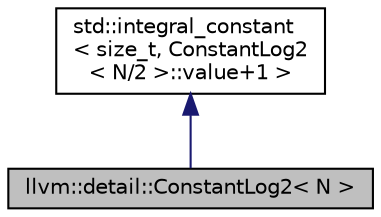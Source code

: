 digraph "llvm::detail::ConstantLog2&lt; N &gt;"
{
 // LATEX_PDF_SIZE
  bgcolor="transparent";
  edge [fontname="Helvetica",fontsize="10",labelfontname="Helvetica",labelfontsize="10"];
  node [fontname="Helvetica",fontsize="10",shape="box"];
  Node1 [label="llvm::detail::ConstantLog2\< N \>",height=0.2,width=0.4,color="black", fillcolor="grey75", style="filled", fontcolor="black",tooltip="A tiny meta function to compute the log2 of a compile time constant."];
  Node2 -> Node1 [dir="back",color="midnightblue",fontsize="10",style="solid",fontname="Helvetica"];
  Node2 [label="std::integral_constant\l\< size_t, ConstantLog2\l\< N/2 \>::value+1 \>",height=0.2,width=0.4,color="black",tooltip=" "];
}
